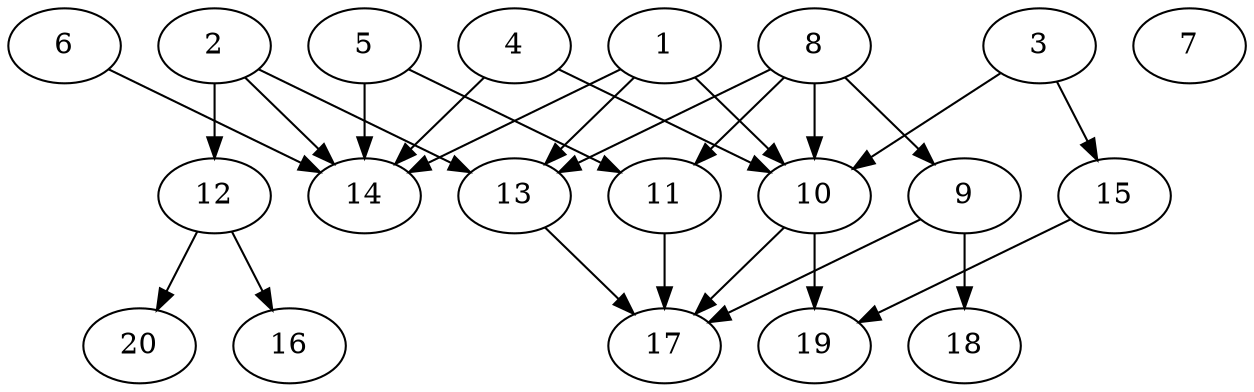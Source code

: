 // DAG automatically generated by daggen at Tue Jul 23 14:23:30 2019
// ./daggen --dot -n 20 --ccr 0.4 --fat 0.6 --regular 0.5 --density 0.6 --mindata 5242880 --maxdata 52428800 
digraph G {
  1 [size="77094400", alpha="0.18", expect_size="30837760"] 
  1 -> 10 [size ="30837760"]
  1 -> 13 [size ="30837760"]
  1 -> 14 [size ="30837760"]
  2 [size="18913280", alpha="0.03", expect_size="7565312"] 
  2 -> 12 [size ="7565312"]
  2 -> 13 [size ="7565312"]
  2 -> 14 [size ="7565312"]
  3 [size="114250240", alpha="0.07", expect_size="45700096"] 
  3 -> 10 [size ="45700096"]
  3 -> 15 [size ="45700096"]
  4 [size="24240640", alpha="0.14", expect_size="9696256"] 
  4 -> 10 [size ="9696256"]
  4 -> 14 [size ="9696256"]
  5 [size="83924480", alpha="0.08", expect_size="33569792"] 
  5 -> 11 [size ="33569792"]
  5 -> 14 [size ="33569792"]
  6 [size="31720960", alpha="0.06", expect_size="12688384"] 
  6 -> 14 [size ="12688384"]
  7 [size="46712320", alpha="0.18", expect_size="18684928"] 
  8 [size="37286400", alpha="0.13", expect_size="14914560"] 
  8 -> 9 [size ="14914560"]
  8 -> 10 [size ="14914560"]
  8 -> 11 [size ="14914560"]
  8 -> 13 [size ="14914560"]
  9 [size="111959040", alpha="0.03", expect_size="44783616"] 
  9 -> 17 [size ="44783616"]
  9 -> 18 [size ="44783616"]
  10 [size="42045440", alpha="0.18", expect_size="16818176"] 
  10 -> 17 [size ="16818176"]
  10 -> 19 [size ="16818176"]
  11 [size="89541120", alpha="0.15", expect_size="35816448"] 
  11 -> 17 [size ="35816448"]
  12 [size="78993920", alpha="0.05", expect_size="31597568"] 
  12 -> 16 [size ="31597568"]
  12 -> 20 [size ="31597568"]
  13 [size="97185280", alpha="0.15", expect_size="38874112"] 
  13 -> 17 [size ="38874112"]
  14 [size="22287360", alpha="0.01", expect_size="8914944"] 
  15 [size="106677760", alpha="0.07", expect_size="42671104"] 
  15 -> 19 [size ="42671104"]
  16 [size="37163520", alpha="0.05", expect_size="14865408"] 
  17 [size="74188800", alpha="0.11", expect_size="29675520"] 
  18 [size="64696320", alpha="0.01", expect_size="25878528"] 
  19 [size="25991680", alpha="0.16", expect_size="10396672"] 
  20 [size="44380160", alpha="0.08", expect_size="17752064"] 
}
